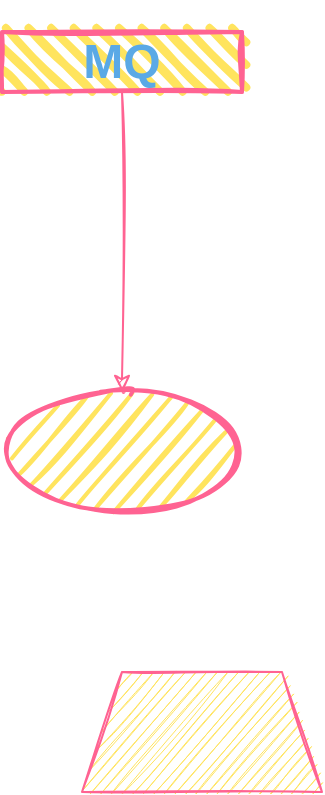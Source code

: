 <mxfile version="18.0.2" type="github">
  <diagram id="piPvYVwWfEq5yCIZ6WKx" name="Page-1">
    <mxGraphModel dx="1422" dy="698" grid="1" gridSize="10" guides="1" tooltips="1" connect="1" arrows="1" fold="1" page="1" pageScale="1" pageWidth="827" pageHeight="1169" math="0" shadow="0">
      <root>
        <mxCell id="0" />
        <mxCell id="1" parent="0" />
        <mxCell id="-HTX5YpuLq2qAqWasYHf-5" style="edgeStyle=orthogonalEdgeStyle;orthogonalLoop=1;jettySize=auto;html=1;strokeColor=#FF6392;fontColor=#5AA9E6;sketch=1;" edge="1" parent="1" source="-HTX5YpuLq2qAqWasYHf-1" target="-HTX5YpuLq2qAqWasYHf-2">
          <mxGeometry relative="1" as="geometry">
            <mxPoint x="330" y="270" as="targetPoint" />
          </mxGeometry>
        </mxCell>
        <mxCell id="-HTX5YpuLq2qAqWasYHf-1" value="&lt;h1&gt;MQ&lt;/h1&gt;" style="whiteSpace=wrap;html=1;strokeWidth=2;fillWeight=4;hachureGap=8;hachureAngle=45;fillColor=#FFE45E;strokeColor=#FF6392;fontColor=#5AA9E6;sketch=1;" vertex="1" parent="1">
          <mxGeometry x="270" y="100" width="120" height="30" as="geometry" />
        </mxCell>
        <mxCell id="-HTX5YpuLq2qAqWasYHf-2" value="" style="ellipse;whiteSpace=wrap;html=1;strokeWidth=2;fillWeight=2;hachureGap=8;fillStyle=dots;fillColor=#FFE45E;strokeColor=#FF6392;fontColor=#5AA9E6;sketch=1;" vertex="1" parent="1">
          <mxGeometry x="270" y="280" width="120" height="60" as="geometry" />
        </mxCell>
        <mxCell id="-HTX5YpuLq2qAqWasYHf-6" value="" style="shape=trapezoid;perimeter=trapezoidPerimeter;whiteSpace=wrap;html=1;fixedSize=1;fontColor=#5AA9E6;strokeColor=#FF6392;fillColor=#FFE45E;sketch=1;" vertex="1" parent="1">
          <mxGeometry x="310" y="420" width="120" height="60" as="geometry" />
        </mxCell>
      </root>
    </mxGraphModel>
  </diagram>
</mxfile>
